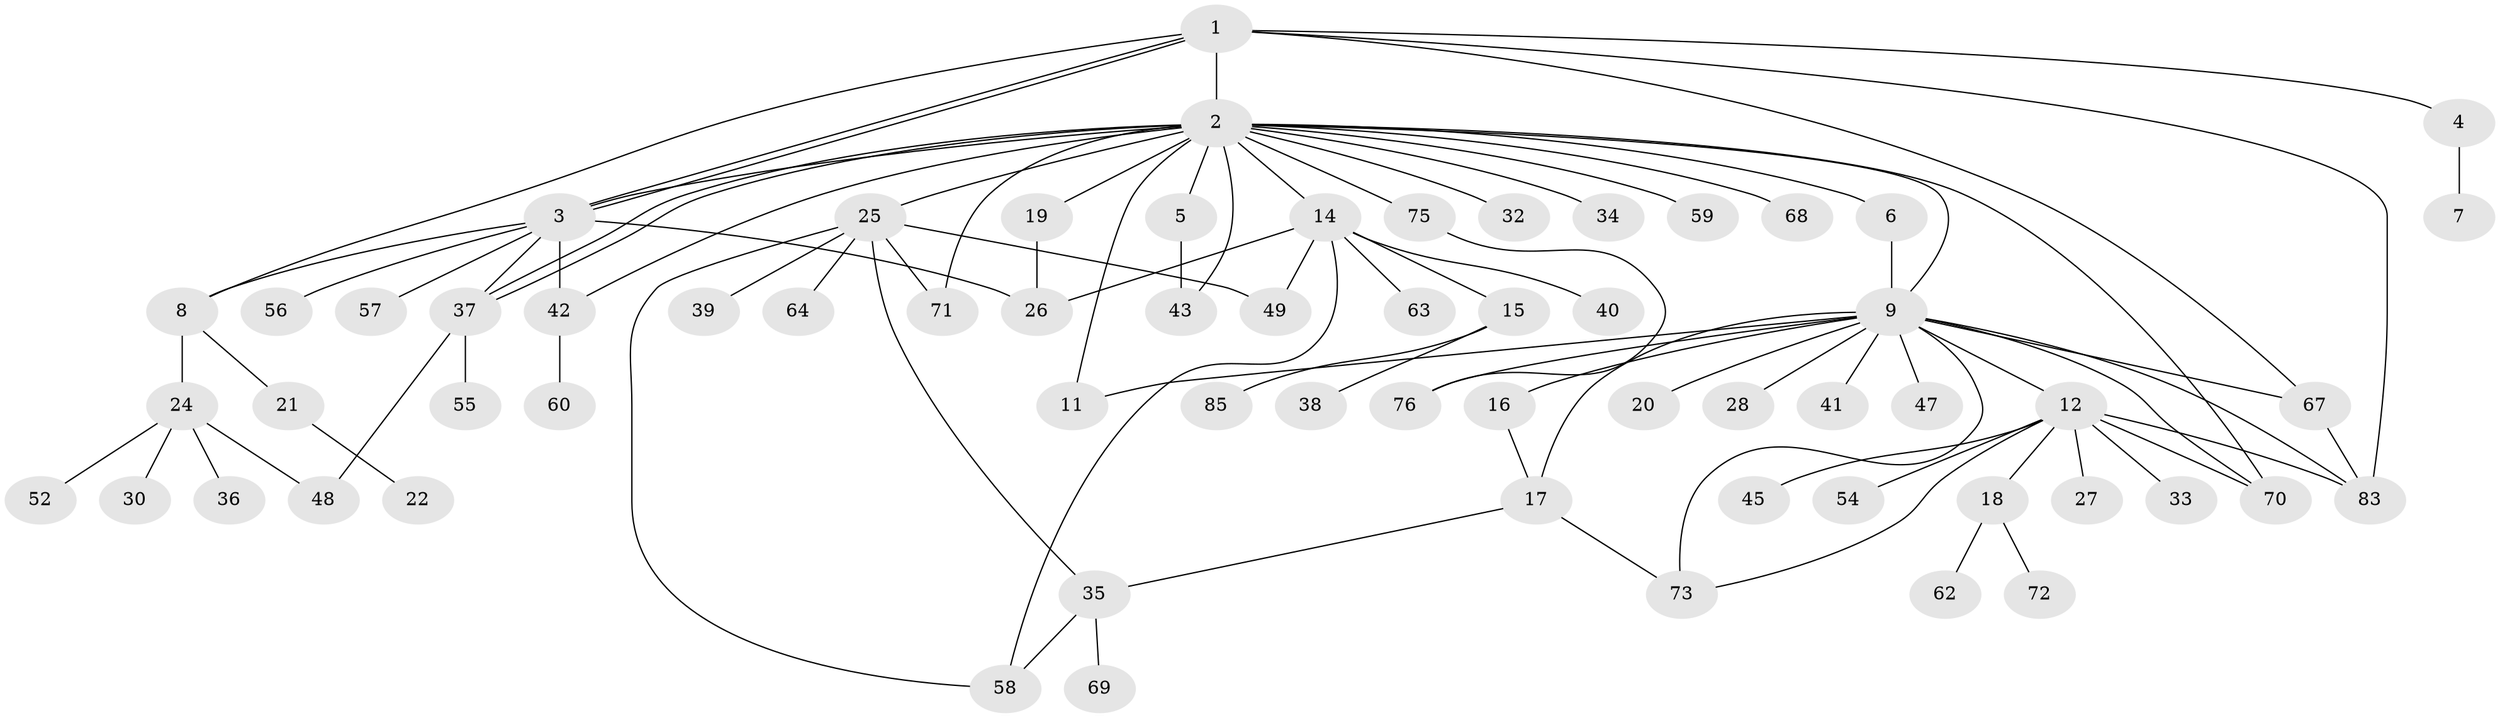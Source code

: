 // Generated by graph-tools (version 1.1) at 2025/23/03/03/25 07:23:55]
// undirected, 64 vertices, 90 edges
graph export_dot {
graph [start="1"]
  node [color=gray90,style=filled];
  1 [super="+65"];
  2 [super="+46"];
  3 [super="+50"];
  4;
  5 [super="+79"];
  6;
  7 [super="+77"];
  8 [super="+10"];
  9 [super="+13"];
  11;
  12 [super="+44"];
  14 [super="+31"];
  15 [super="+23"];
  16 [super="+74"];
  17 [super="+84"];
  18;
  19;
  20;
  21;
  22 [super="+66"];
  24 [super="+61"];
  25 [super="+29"];
  26;
  27;
  28;
  30;
  32;
  33;
  34 [super="+80"];
  35 [super="+51"];
  36 [super="+53"];
  37 [super="+86"];
  38;
  39;
  40;
  41;
  42;
  43;
  45;
  47 [super="+81"];
  48;
  49;
  52;
  54;
  55;
  56;
  57;
  58;
  59;
  60;
  62;
  63;
  64;
  67 [super="+82"];
  68;
  69;
  70;
  71;
  72;
  73 [super="+78"];
  75;
  76;
  83;
  85;
  1 -- 2;
  1 -- 3;
  1 -- 3;
  1 -- 4;
  1 -- 8;
  1 -- 83;
  1 -- 67;
  2 -- 3;
  2 -- 5;
  2 -- 6;
  2 -- 9;
  2 -- 11;
  2 -- 14;
  2 -- 19;
  2 -- 25;
  2 -- 32;
  2 -- 34;
  2 -- 37 [weight=2];
  2 -- 37;
  2 -- 42;
  2 -- 43;
  2 -- 59;
  2 -- 68;
  2 -- 70;
  2 -- 71;
  2 -- 75;
  3 -- 8;
  3 -- 26;
  3 -- 37;
  3 -- 42;
  3 -- 56;
  3 -- 57;
  4 -- 7;
  5 -- 43;
  6 -- 9;
  8 -- 21;
  8 -- 24;
  9 -- 11;
  9 -- 12;
  9 -- 16;
  9 -- 17;
  9 -- 20;
  9 -- 28;
  9 -- 41;
  9 -- 47;
  9 -- 67;
  9 -- 70;
  9 -- 83;
  9 -- 76;
  9 -- 73;
  12 -- 18;
  12 -- 27;
  12 -- 33;
  12 -- 45;
  12 -- 54;
  12 -- 70;
  12 -- 73;
  12 -- 83;
  14 -- 15;
  14 -- 26;
  14 -- 40;
  14 -- 49;
  14 -- 58;
  14 -- 63;
  15 -- 38;
  15 -- 85;
  16 -- 17;
  17 -- 35;
  17 -- 73;
  18 -- 62;
  18 -- 72;
  19 -- 26;
  21 -- 22;
  24 -- 30;
  24 -- 36;
  24 -- 48;
  24 -- 52;
  25 -- 58;
  25 -- 64;
  25 -- 49;
  25 -- 39;
  25 -- 71;
  25 -- 35;
  35 -- 58;
  35 -- 69;
  37 -- 48;
  37 -- 55;
  42 -- 60;
  67 -- 83;
  75 -- 76;
}
